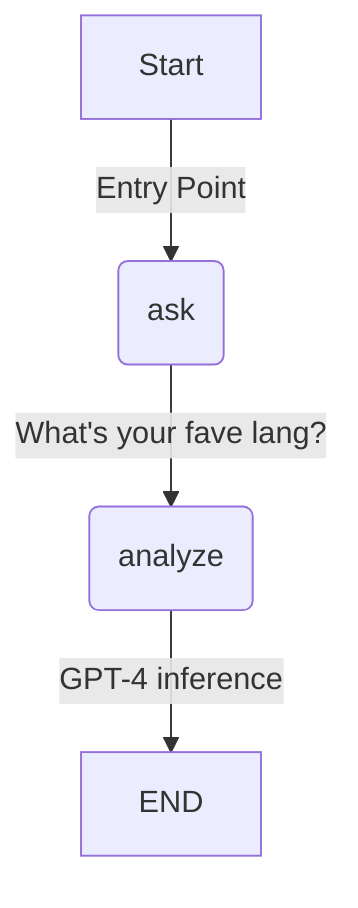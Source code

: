 graph TD
    A[Start] -->|Entry Point| B(ask)
    B -->|What's your fave lang?| C(analyze)
    C -->|GPT-4 inference| D[END]